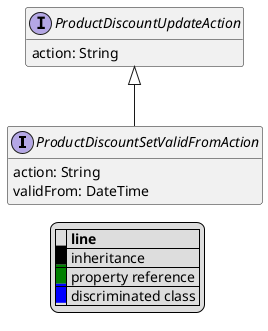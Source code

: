 @startuml

hide empty fields
hide empty methods
legend
|= |= line |
|<back:black>   </back>| inheritance |
|<back:green>   </back>| property reference |
|<back:blue>   </back>| discriminated class |
endlegend
interface ProductDiscountSetValidFromAction [[ProductDiscountSetValidFromAction.svg]] extends ProductDiscountUpdateAction {
    action: String
    validFrom: DateTime
}
interface ProductDiscountUpdateAction [[ProductDiscountUpdateAction.svg]]  {
    action: String
}





@enduml
